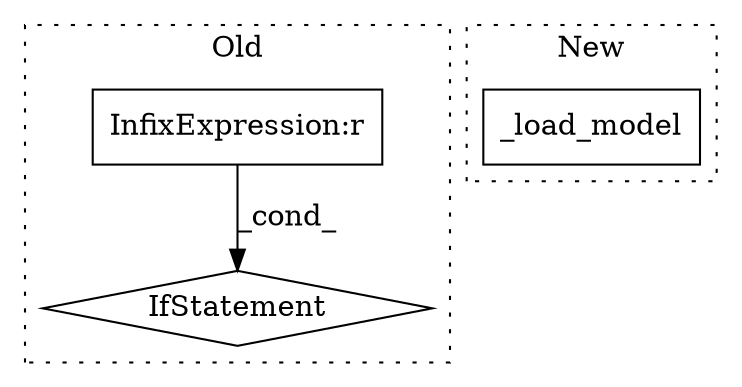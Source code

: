 digraph G {
subgraph cluster0 {
1 [label="IfStatement" a="25" s="7658" l="3" shape="diamond"];
3 [label="InfixExpression:r" a="27" s="7550" l="4" shape="box"];
label = "Old";
style="dotted";
}
subgraph cluster1 {
2 [label="_load_model" a="32" s="7517" l="13" shape="box"];
label = "New";
style="dotted";
}
3 -> 1 [label="_cond_"];
}